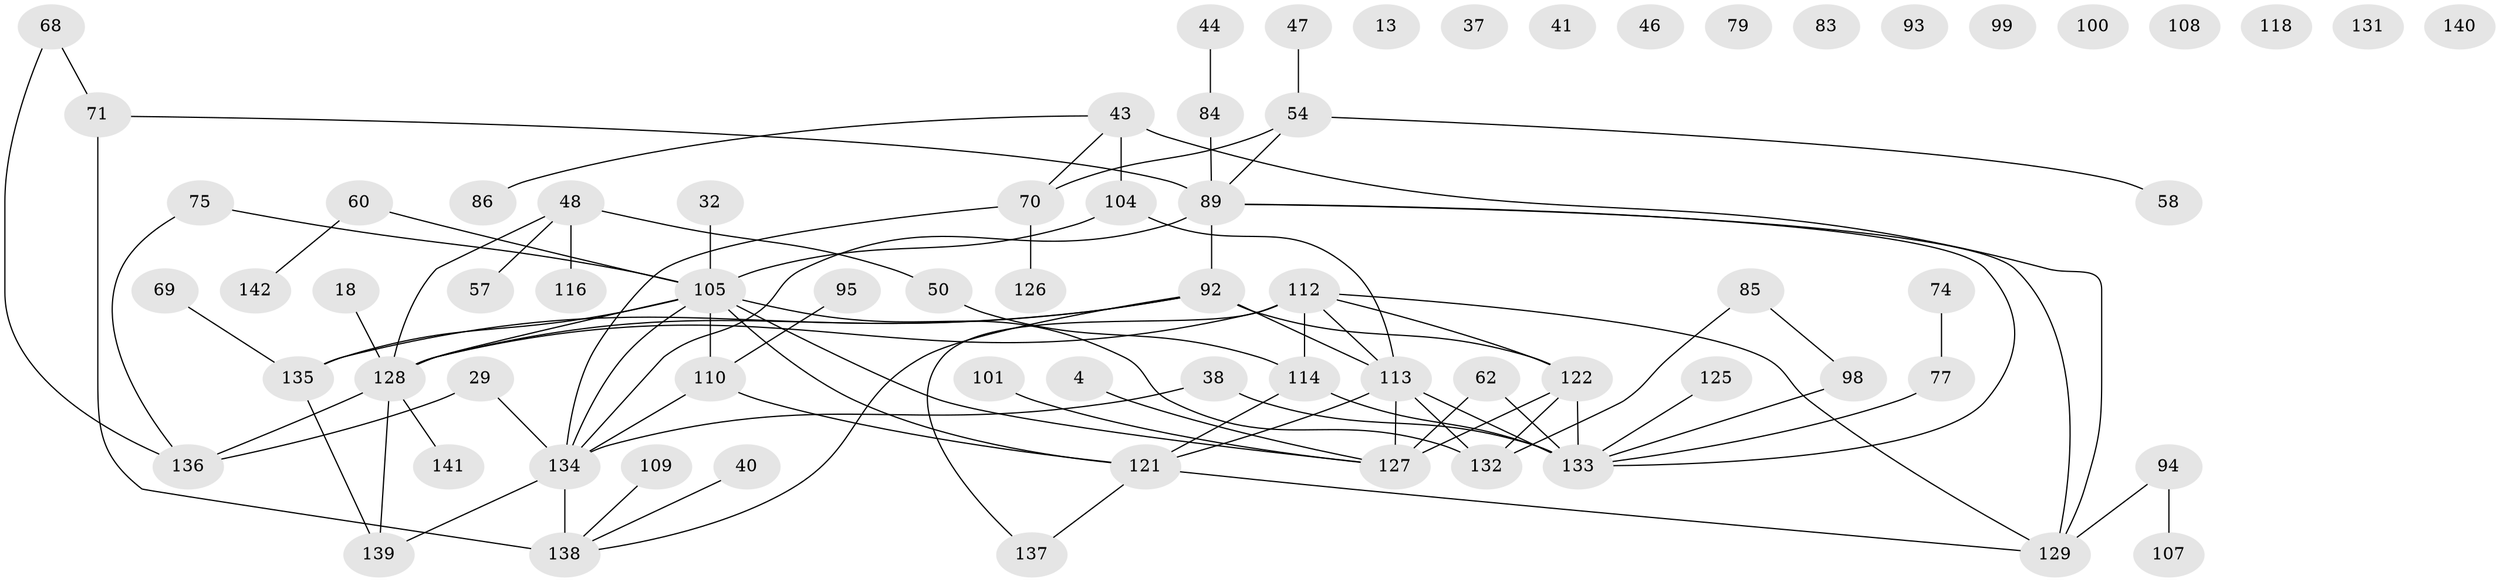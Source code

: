 // original degree distribution, {2: 0.2676056338028169, 4: 0.13380281690140844, 3: 0.21830985915492956, 1: 0.19014084507042253, 0: 0.09154929577464789, 6: 0.04225352112676056, 5: 0.056338028169014086}
// Generated by graph-tools (version 1.1) at 2025/40/03/09/25 04:40:13]
// undirected, 71 vertices, 90 edges
graph export_dot {
graph [start="1"]
  node [color=gray90,style=filled];
  4;
  13;
  18;
  29;
  32;
  37;
  38;
  40;
  41;
  43;
  44;
  46;
  47;
  48;
  50;
  54;
  57;
  58;
  60;
  62;
  68;
  69 [super="+11"];
  70;
  71;
  74;
  75;
  77;
  79;
  83;
  84;
  85;
  86;
  89 [super="+73"];
  92 [super="+64+82+87"];
  93;
  94;
  95;
  98;
  99;
  100;
  101;
  104 [super="+90"];
  105 [super="+55+61+56"];
  107;
  108;
  109 [super="+28"];
  110;
  112 [super="+36+78"];
  113 [super="+80"];
  114 [super="+103+106"];
  116;
  118;
  121 [super="+53+111"];
  122 [super="+27"];
  125;
  126;
  127 [super="+102"];
  128 [super="+120+5+15"];
  129 [super="+115+26"];
  131;
  132 [super="+65+1+45"];
  133 [super="+91+96+35"];
  134 [super="+117+17+130"];
  135 [super="+10+63+119"];
  136;
  137 [super="+21"];
  138 [super="+42+51+123"];
  139 [super="+124"];
  140;
  141;
  142;
  4 -- 127;
  18 -- 128;
  29 -- 136;
  29 -- 134;
  32 -- 105;
  38 -- 133;
  38 -- 134;
  40 -- 138;
  43 -- 70;
  43 -- 86;
  43 -- 104;
  43 -- 129 [weight=2];
  44 -- 84;
  47 -- 54;
  48 -- 50;
  48 -- 57;
  48 -- 116;
  48 -- 128;
  50 -- 114;
  54 -- 58;
  54 -- 70;
  54 -- 89;
  60 -- 142;
  60 -- 105;
  62 -- 127;
  62 -- 133;
  68 -- 71;
  68 -- 136;
  69 -- 135;
  70 -- 126;
  70 -- 134;
  71 -- 138 [weight=3];
  71 -- 89;
  74 -- 77;
  75 -- 136;
  75 -- 105;
  77 -- 133;
  84 -- 89;
  85 -- 98;
  85 -- 132;
  89 -- 92 [weight=2];
  89 -- 133;
  89 -- 129;
  89 -- 134;
  92 -- 128;
  92 -- 113;
  92 -- 138;
  92 -- 135;
  92 -- 122;
  94 -- 107;
  94 -- 129;
  95 -- 110;
  98 -- 133;
  101 -- 127;
  104 -- 105;
  104 -- 113;
  105 -- 127;
  105 -- 128 [weight=2];
  105 -- 110 [weight=2];
  105 -- 132;
  105 -- 135 [weight=2];
  105 -- 134 [weight=2];
  105 -- 121;
  109 -- 138;
  110 -- 121 [weight=2];
  110 -- 134;
  112 -- 113;
  112 -- 114 [weight=2];
  112 -- 137;
  112 -- 122;
  112 -- 128 [weight=2];
  112 -- 129;
  113 -- 121;
  113 -- 127 [weight=2];
  113 -- 132;
  113 -- 133;
  114 -- 133;
  114 -- 121;
  121 -- 129 [weight=2];
  121 -- 137;
  122 -- 127;
  122 -- 132;
  122 -- 133;
  125 -- 133;
  128 -- 141;
  128 -- 136;
  128 -- 139;
  134 -- 138;
  134 -- 139;
  135 -- 139;
}
